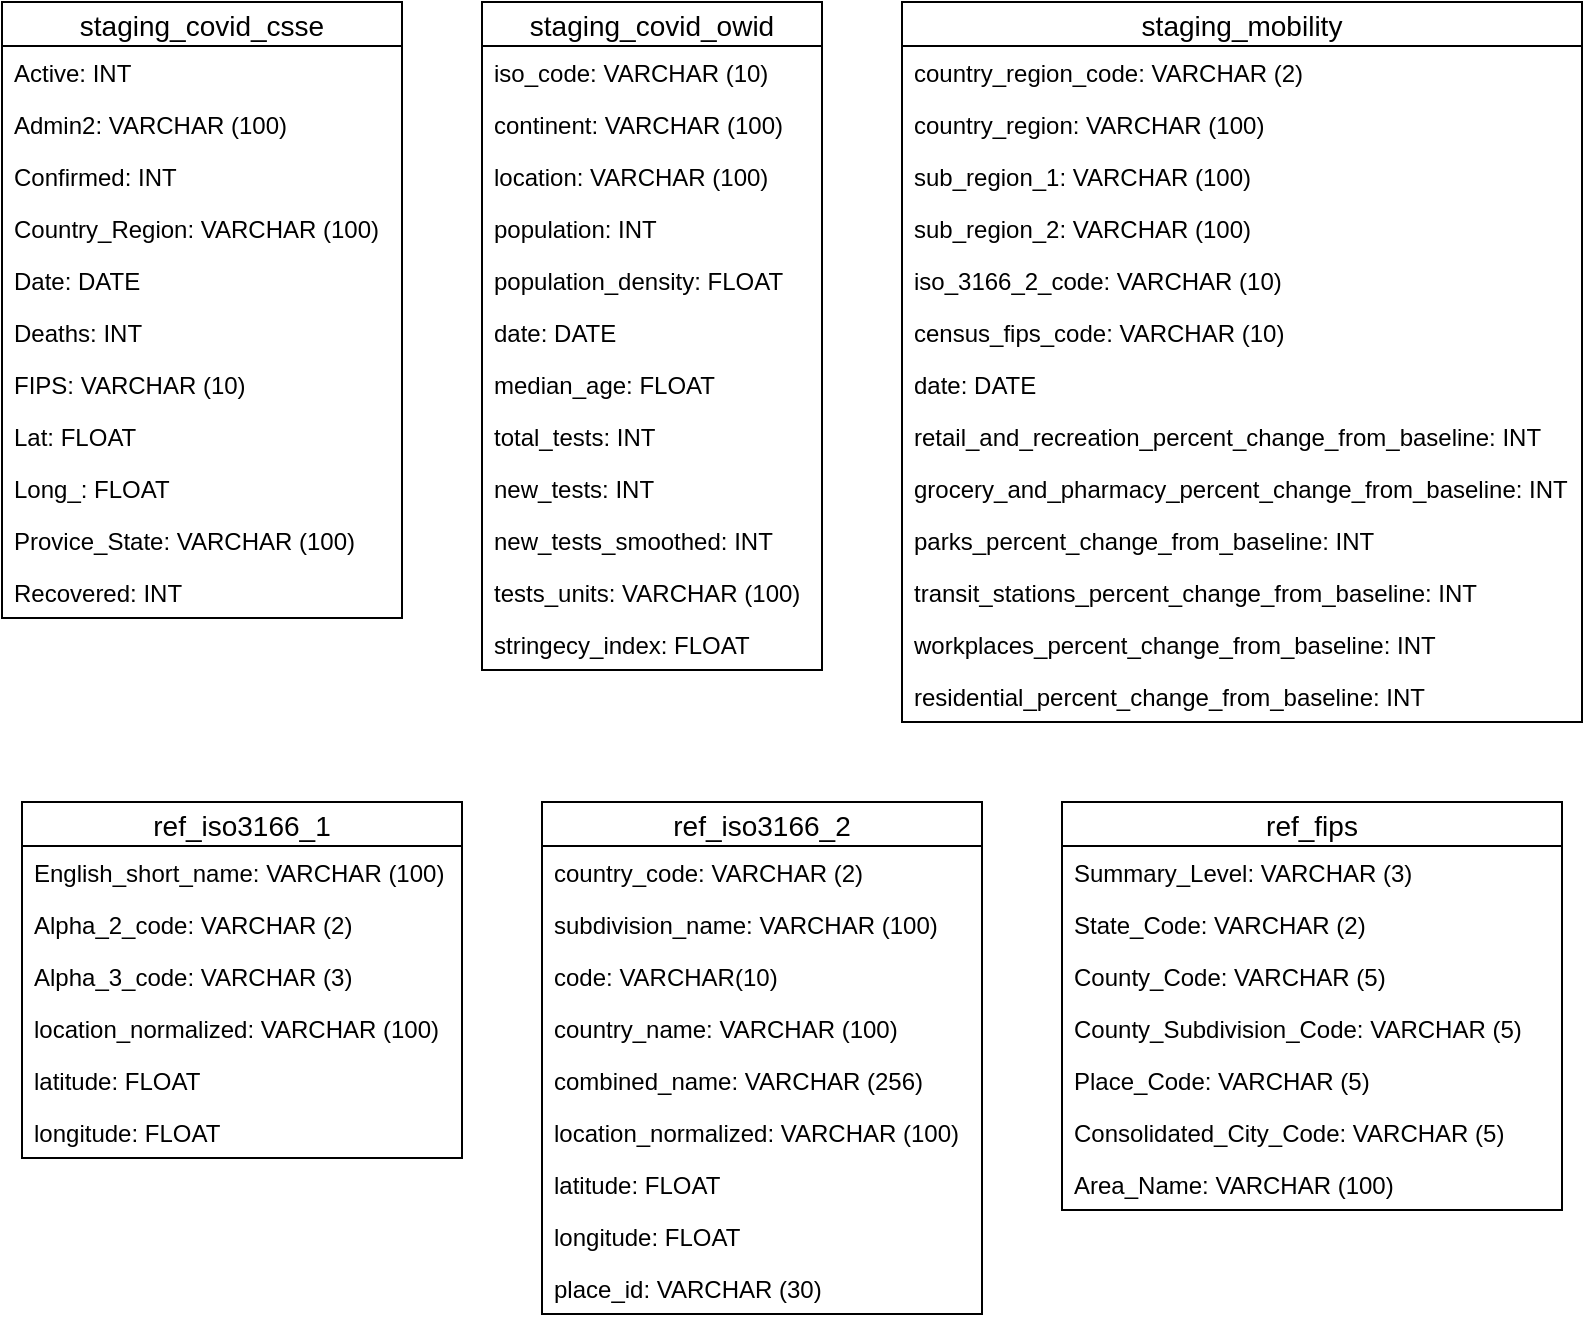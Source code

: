 <mxfile version="13.3.5" type="device"><diagram id="C5RBs43oDa-KdzZeNtuy" name="Page-1"><mxGraphModel dx="786" dy="541" grid="1" gridSize="10" guides="1" tooltips="1" connect="1" arrows="1" fold="1" page="1" pageScale="1" pageWidth="827" pageHeight="1169" math="0" shadow="0"><root><mxCell id="WIyWlLk6GJQsqaUBKTNV-0"/><mxCell id="WIyWlLk6GJQsqaUBKTNV-1" parent="WIyWlLk6GJQsqaUBKTNV-0"/><mxCell id="0DJro2yjPld6_gSCvydu-31" value="staging_mobility" style="swimlane;fontStyle=0;childLayout=stackLayout;horizontal=1;startSize=22;horizontalStack=0;resizeParent=1;resizeParentMax=0;resizeLast=0;collapsible=1;marginBottom=0;align=center;fontSize=14;" parent="WIyWlLk6GJQsqaUBKTNV-1" vertex="1"><mxGeometry x="470" y="40" width="340" height="360" as="geometry"/></mxCell><mxCell id="0DJro2yjPld6_gSCvydu-32" value="country_region_code: VARCHAR (2)" style="text;strokeColor=none;fillColor=none;spacingLeft=4;spacingRight=4;overflow=hidden;rotatable=0;points=[[0,0.5],[1,0.5]];portConstraint=eastwest;fontSize=12;" parent="0DJro2yjPld6_gSCvydu-31" vertex="1"><mxGeometry y="22" width="340" height="26" as="geometry"/></mxCell><mxCell id="0DJro2yjPld6_gSCvydu-33" value="country_region: VARCHAR (100)" style="text;strokeColor=none;fillColor=none;spacingLeft=4;spacingRight=4;overflow=hidden;rotatable=0;points=[[0,0.5],[1,0.5]];portConstraint=eastwest;fontSize=12;" parent="0DJro2yjPld6_gSCvydu-31" vertex="1"><mxGeometry y="48" width="340" height="26" as="geometry"/></mxCell><mxCell id="0DJro2yjPld6_gSCvydu-34" value="sub_region_1: VARCHAR (100)" style="text;strokeColor=none;fillColor=none;spacingLeft=4;spacingRight=4;overflow=hidden;rotatable=0;points=[[0,0.5],[1,0.5]];portConstraint=eastwest;fontSize=12;" parent="0DJro2yjPld6_gSCvydu-31" vertex="1"><mxGeometry y="74" width="340" height="26" as="geometry"/></mxCell><mxCell id="0DJro2yjPld6_gSCvydu-95" value="sub_region_2: VARCHAR (100)" style="text;strokeColor=none;fillColor=none;spacingLeft=4;spacingRight=4;overflow=hidden;rotatable=0;points=[[0,0.5],[1,0.5]];portConstraint=eastwest;fontSize=12;" parent="0DJro2yjPld6_gSCvydu-31" vertex="1"><mxGeometry y="100" width="340" height="26" as="geometry"/></mxCell><mxCell id="0DJro2yjPld6_gSCvydu-96" value="iso_3166_2_code: VARCHAR (10)" style="text;strokeColor=none;fillColor=none;spacingLeft=4;spacingRight=4;overflow=hidden;rotatable=0;points=[[0,0.5],[1,0.5]];portConstraint=eastwest;fontSize=12;" parent="0DJro2yjPld6_gSCvydu-31" vertex="1"><mxGeometry y="126" width="340" height="26" as="geometry"/></mxCell><mxCell id="0DJro2yjPld6_gSCvydu-97" value="census_fips_code: VARCHAR (10)" style="text;strokeColor=none;fillColor=none;spacingLeft=4;spacingRight=4;overflow=hidden;rotatable=0;points=[[0,0.5],[1,0.5]];portConstraint=eastwest;fontSize=12;" parent="0DJro2yjPld6_gSCvydu-31" vertex="1"><mxGeometry y="152" width="340" height="26" as="geometry"/></mxCell><mxCell id="0DJro2yjPld6_gSCvydu-98" value="date: DATE" style="text;strokeColor=none;fillColor=none;spacingLeft=4;spacingRight=4;overflow=hidden;rotatable=0;points=[[0,0.5],[1,0.5]];portConstraint=eastwest;fontSize=12;" parent="0DJro2yjPld6_gSCvydu-31" vertex="1"><mxGeometry y="178" width="340" height="26" as="geometry"/></mxCell><mxCell id="0DJro2yjPld6_gSCvydu-99" value="retail_and_recreation_percent_change_from_baseline: INT" style="text;strokeColor=none;fillColor=none;spacingLeft=4;spacingRight=4;overflow=hidden;rotatable=0;points=[[0,0.5],[1,0.5]];portConstraint=eastwest;fontSize=12;" parent="0DJro2yjPld6_gSCvydu-31" vertex="1"><mxGeometry y="204" width="340" height="26" as="geometry"/></mxCell><mxCell id="0DJro2yjPld6_gSCvydu-100" value="grocery_and_pharmacy_percent_change_from_baseline: INT" style="text;strokeColor=none;fillColor=none;spacingLeft=4;spacingRight=4;overflow=hidden;rotatable=0;points=[[0,0.5],[1,0.5]];portConstraint=eastwest;fontSize=12;" parent="0DJro2yjPld6_gSCvydu-31" vertex="1"><mxGeometry y="230" width="340" height="26" as="geometry"/></mxCell><mxCell id="0DJro2yjPld6_gSCvydu-101" value="parks_percent_change_from_baseline: INT" style="text;strokeColor=none;fillColor=none;spacingLeft=4;spacingRight=4;overflow=hidden;rotatable=0;points=[[0,0.5],[1,0.5]];portConstraint=eastwest;fontSize=12;" parent="0DJro2yjPld6_gSCvydu-31" vertex="1"><mxGeometry y="256" width="340" height="26" as="geometry"/></mxCell><mxCell id="0DJro2yjPld6_gSCvydu-102" value="transit_stations_percent_change_from_baseline: INT" style="text;strokeColor=none;fillColor=none;spacingLeft=4;spacingRight=4;overflow=hidden;rotatable=0;points=[[0,0.5],[1,0.5]];portConstraint=eastwest;fontSize=12;" parent="0DJro2yjPld6_gSCvydu-31" vertex="1"><mxGeometry y="282" width="340" height="26" as="geometry"/></mxCell><mxCell id="0DJro2yjPld6_gSCvydu-103" value="workplaces_percent_change_from_baseline: INT" style="text;strokeColor=none;fillColor=none;spacingLeft=4;spacingRight=4;overflow=hidden;rotatable=0;points=[[0,0.5],[1,0.5]];portConstraint=eastwest;fontSize=12;" parent="0DJro2yjPld6_gSCvydu-31" vertex="1"><mxGeometry y="308" width="340" height="26" as="geometry"/></mxCell><mxCell id="0DJro2yjPld6_gSCvydu-104" value="residential_percent_change_from_baseline: INT" style="text;strokeColor=none;fillColor=none;spacingLeft=4;spacingRight=4;overflow=hidden;rotatable=0;points=[[0,0.5],[1,0.5]];portConstraint=eastwest;fontSize=12;" parent="0DJro2yjPld6_gSCvydu-31" vertex="1"><mxGeometry y="334" width="340" height="26" as="geometry"/></mxCell><mxCell id="0DJro2yjPld6_gSCvydu-23" value="staging_covid_csse" style="swimlane;fontStyle=0;childLayout=stackLayout;horizontal=1;startSize=22;horizontalStack=0;resizeParent=1;resizeParentMax=0;resizeLast=0;collapsible=1;marginBottom=0;align=center;fontSize=14;shadow=0;rounded=0;comic=0;glass=0;swimlaneLine=1;" parent="WIyWlLk6GJQsqaUBKTNV-1" vertex="1"><mxGeometry x="20" y="40" width="200" height="308" as="geometry"/></mxCell><mxCell id="0DJro2yjPld6_gSCvydu-24" value="Active: INT" style="text;strokeColor=none;fillColor=none;spacingLeft=4;spacingRight=4;overflow=hidden;rotatable=0;points=[[0,0.5],[1,0.5]];portConstraint=eastwest;fontSize=12;" parent="0DJro2yjPld6_gSCvydu-23" vertex="1"><mxGeometry y="22" width="200" height="26" as="geometry"/></mxCell><mxCell id="0DJro2yjPld6_gSCvydu-25" value="Admin2: VARCHAR (100)" style="text;strokeColor=none;fillColor=none;spacingLeft=4;spacingRight=4;overflow=hidden;rotatable=0;points=[[0,0.5],[1,0.5]];portConstraint=eastwest;fontSize=12;" parent="0DJro2yjPld6_gSCvydu-23" vertex="1"><mxGeometry y="48" width="200" height="26" as="geometry"/></mxCell><mxCell id="0DJro2yjPld6_gSCvydu-26" value="Confirmed: INT" style="text;strokeColor=none;fillColor=none;spacingLeft=4;spacingRight=4;overflow=hidden;rotatable=0;points=[[0,0.5],[1,0.5]];portConstraint=eastwest;fontSize=12;" parent="0DJro2yjPld6_gSCvydu-23" vertex="1"><mxGeometry y="74" width="200" height="26" as="geometry"/></mxCell><mxCell id="0DJro2yjPld6_gSCvydu-50" value="Country_Region: VARCHAR (100)" style="text;strokeColor=none;fillColor=none;spacingLeft=4;spacingRight=4;overflow=hidden;rotatable=0;points=[[0,0.5],[1,0.5]];portConstraint=eastwest;fontSize=12;" parent="0DJro2yjPld6_gSCvydu-23" vertex="1"><mxGeometry y="100" width="200" height="26" as="geometry"/></mxCell><mxCell id="0DJro2yjPld6_gSCvydu-52" value="Date: DATE" style="text;strokeColor=none;fillColor=none;spacingLeft=4;spacingRight=4;overflow=hidden;rotatable=0;points=[[0,0.5],[1,0.5]];portConstraint=eastwest;fontSize=12;" parent="0DJro2yjPld6_gSCvydu-23" vertex="1"><mxGeometry y="126" width="200" height="26" as="geometry"/></mxCell><mxCell id="0DJro2yjPld6_gSCvydu-53" value="Deaths: INT" style="text;strokeColor=none;fillColor=none;spacingLeft=4;spacingRight=4;overflow=hidden;rotatable=0;points=[[0,0.5],[1,0.5]];portConstraint=eastwest;fontSize=12;" parent="0DJro2yjPld6_gSCvydu-23" vertex="1"><mxGeometry y="152" width="200" height="26" as="geometry"/></mxCell><mxCell id="0DJro2yjPld6_gSCvydu-54" value="FIPS: VARCHAR (10)" style="text;strokeColor=none;fillColor=none;spacingLeft=4;spacingRight=4;overflow=hidden;rotatable=0;points=[[0,0.5],[1,0.5]];portConstraint=eastwest;fontSize=12;" parent="0DJro2yjPld6_gSCvydu-23" vertex="1"><mxGeometry y="178" width="200" height="26" as="geometry"/></mxCell><mxCell id="0DJro2yjPld6_gSCvydu-55" value="Lat: FLOAT" style="text;strokeColor=none;fillColor=none;spacingLeft=4;spacingRight=4;overflow=hidden;rotatable=0;points=[[0,0.5],[1,0.5]];portConstraint=eastwest;fontSize=12;" parent="0DJro2yjPld6_gSCvydu-23" vertex="1"><mxGeometry y="204" width="200" height="26" as="geometry"/></mxCell><mxCell id="0DJro2yjPld6_gSCvydu-56" value="Long_: FLOAT" style="text;strokeColor=none;fillColor=none;spacingLeft=4;spacingRight=4;overflow=hidden;rotatable=0;points=[[0,0.5],[1,0.5]];portConstraint=eastwest;fontSize=12;" parent="0DJro2yjPld6_gSCvydu-23" vertex="1"><mxGeometry y="230" width="200" height="26" as="geometry"/></mxCell><mxCell id="0DJro2yjPld6_gSCvydu-57" value="Provice_State: VARCHAR (100)" style="text;strokeColor=none;fillColor=none;spacingLeft=4;spacingRight=4;overflow=hidden;rotatable=0;points=[[0,0.5],[1,0.5]];portConstraint=eastwest;fontSize=12;" parent="0DJro2yjPld6_gSCvydu-23" vertex="1"><mxGeometry y="256" width="200" height="26" as="geometry"/></mxCell><mxCell id="0DJro2yjPld6_gSCvydu-58" value="Recovered: INT" style="text;strokeColor=none;fillColor=none;spacingLeft=4;spacingRight=4;overflow=hidden;rotatable=0;points=[[0,0.5],[1,0.5]];portConstraint=eastwest;fontSize=12;" parent="0DJro2yjPld6_gSCvydu-23" vertex="1"><mxGeometry y="282" width="200" height="26" as="geometry"/></mxCell><mxCell id="drK9P3u5VhvVaLpDyP60-0" value="ref_iso3166_1" style="swimlane;fontStyle=0;childLayout=stackLayout;horizontal=1;startSize=22;horizontalStack=0;resizeParent=1;resizeParentMax=0;resizeLast=0;collapsible=1;marginBottom=0;align=center;fontSize=14;shadow=0;rounded=0;comic=0;glass=0;swimlaneLine=1;" parent="WIyWlLk6GJQsqaUBKTNV-1" vertex="1"><mxGeometry x="30" y="440" width="220" height="178" as="geometry"/></mxCell><mxCell id="drK9P3u5VhvVaLpDyP60-1" value="English_short_name: VARCHAR (100)" style="text;strokeColor=none;fillColor=none;spacingLeft=4;spacingRight=4;overflow=hidden;rotatable=0;points=[[0,0.5],[1,0.5]];portConstraint=eastwest;fontSize=12;" parent="drK9P3u5VhvVaLpDyP60-0" vertex="1"><mxGeometry y="22" width="220" height="26" as="geometry"/></mxCell><mxCell id="drK9P3u5VhvVaLpDyP60-2" value="Alpha_2_code: VARCHAR (2)" style="text;strokeColor=none;fillColor=none;spacingLeft=4;spacingRight=4;overflow=hidden;rotatable=0;points=[[0,0.5],[1,0.5]];portConstraint=eastwest;fontSize=12;" parent="drK9P3u5VhvVaLpDyP60-0" vertex="1"><mxGeometry y="48" width="220" height="26" as="geometry"/></mxCell><mxCell id="drK9P3u5VhvVaLpDyP60-3" value="Alpha_3_code: VARCHAR (3)" style="text;strokeColor=none;fillColor=none;spacingLeft=4;spacingRight=4;overflow=hidden;rotatable=0;points=[[0,0.5],[1,0.5]];portConstraint=eastwest;fontSize=12;" parent="drK9P3u5VhvVaLpDyP60-0" vertex="1"><mxGeometry y="74" width="220" height="26" as="geometry"/></mxCell><mxCell id="drK9P3u5VhvVaLpDyP60-4" value="location_normalized: VARCHAR (100)" style="text;strokeColor=none;fillColor=none;spacingLeft=4;spacingRight=4;overflow=hidden;rotatable=0;points=[[0,0.5],[1,0.5]];portConstraint=eastwest;fontSize=12;" parent="drK9P3u5VhvVaLpDyP60-0" vertex="1"><mxGeometry y="100" width="220" height="26" as="geometry"/></mxCell><mxCell id="drK9P3u5VhvVaLpDyP60-5" value="latitude: FLOAT" style="text;strokeColor=none;fillColor=none;spacingLeft=4;spacingRight=4;overflow=hidden;rotatable=0;points=[[0,0.5],[1,0.5]];portConstraint=eastwest;fontSize=12;" parent="drK9P3u5VhvVaLpDyP60-0" vertex="1"><mxGeometry y="126" width="220" height="26" as="geometry"/></mxCell><mxCell id="drK9P3u5VhvVaLpDyP60-6" value="longitude: FLOAT" style="text;strokeColor=none;fillColor=none;spacingLeft=4;spacingRight=4;overflow=hidden;rotatable=0;points=[[0,0.5],[1,0.5]];portConstraint=eastwest;fontSize=12;" parent="drK9P3u5VhvVaLpDyP60-0" vertex="1"><mxGeometry y="152" width="220" height="26" as="geometry"/></mxCell><mxCell id="drK9P3u5VhvVaLpDyP60-12" value="ref_iso3166_2" style="swimlane;fontStyle=0;childLayout=stackLayout;horizontal=1;startSize=22;horizontalStack=0;resizeParent=1;resizeParentMax=0;resizeLast=0;collapsible=1;marginBottom=0;align=center;fontSize=14;shadow=0;rounded=0;comic=0;glass=0;swimlaneLine=1;" parent="WIyWlLk6GJQsqaUBKTNV-1" vertex="1"><mxGeometry x="290" y="440" width="220" height="256" as="geometry"/></mxCell><mxCell id="drK9P3u5VhvVaLpDyP60-13" value="country_code: VARCHAR (2)" style="text;strokeColor=none;fillColor=none;spacingLeft=4;spacingRight=4;overflow=hidden;rotatable=0;points=[[0,0.5],[1,0.5]];portConstraint=eastwest;fontSize=12;" parent="drK9P3u5VhvVaLpDyP60-12" vertex="1"><mxGeometry y="22" width="220" height="26" as="geometry"/></mxCell><mxCell id="drK9P3u5VhvVaLpDyP60-14" value="subdivision_name: VARCHAR (100)" style="text;strokeColor=none;fillColor=none;spacingLeft=4;spacingRight=4;overflow=hidden;rotatable=0;points=[[0,0.5],[1,0.5]];portConstraint=eastwest;fontSize=12;" parent="drK9P3u5VhvVaLpDyP60-12" vertex="1"><mxGeometry y="48" width="220" height="26" as="geometry"/></mxCell><mxCell id="drK9P3u5VhvVaLpDyP60-15" value="code: VARCHAR(10)" style="text;strokeColor=none;fillColor=none;spacingLeft=4;spacingRight=4;overflow=hidden;rotatable=0;points=[[0,0.5],[1,0.5]];portConstraint=eastwest;fontSize=12;" parent="drK9P3u5VhvVaLpDyP60-12" vertex="1"><mxGeometry y="74" width="220" height="26" as="geometry"/></mxCell><mxCell id="drK9P3u5VhvVaLpDyP60-16" value="country_name: VARCHAR (100)" style="text;strokeColor=none;fillColor=none;spacingLeft=4;spacingRight=4;overflow=hidden;rotatable=0;points=[[0,0.5],[1,0.5]];portConstraint=eastwest;fontSize=12;" parent="drK9P3u5VhvVaLpDyP60-12" vertex="1"><mxGeometry y="100" width="220" height="26" as="geometry"/></mxCell><mxCell id="drK9P3u5VhvVaLpDyP60-17" value="combined_name: VARCHAR (256)" style="text;strokeColor=none;fillColor=none;spacingLeft=4;spacingRight=4;overflow=hidden;rotatable=0;points=[[0,0.5],[1,0.5]];portConstraint=eastwest;fontSize=12;" parent="drK9P3u5VhvVaLpDyP60-12" vertex="1"><mxGeometry y="126" width="220" height="26" as="geometry"/></mxCell><mxCell id="drK9P3u5VhvVaLpDyP60-18" value="location_normalized: VARCHAR (100)" style="text;strokeColor=none;fillColor=none;spacingLeft=4;spacingRight=4;overflow=hidden;rotatable=0;points=[[0,0.5],[1,0.5]];portConstraint=eastwest;fontSize=12;" parent="drK9P3u5VhvVaLpDyP60-12" vertex="1"><mxGeometry y="152" width="220" height="26" as="geometry"/></mxCell><mxCell id="drK9P3u5VhvVaLpDyP60-19" value="latitude: FLOAT" style="text;strokeColor=none;fillColor=none;spacingLeft=4;spacingRight=4;overflow=hidden;rotatable=0;points=[[0,0.5],[1,0.5]];portConstraint=eastwest;fontSize=12;" parent="drK9P3u5VhvVaLpDyP60-12" vertex="1"><mxGeometry y="178" width="220" height="26" as="geometry"/></mxCell><mxCell id="drK9P3u5VhvVaLpDyP60-20" value="longitude: FLOAT" style="text;strokeColor=none;fillColor=none;spacingLeft=4;spacingRight=4;overflow=hidden;rotatable=0;points=[[0,0.5],[1,0.5]];portConstraint=eastwest;fontSize=12;" parent="drK9P3u5VhvVaLpDyP60-12" vertex="1"><mxGeometry y="204" width="220" height="26" as="geometry"/></mxCell><mxCell id="drK9P3u5VhvVaLpDyP60-21" value="place_id: VARCHAR (30)" style="text;strokeColor=none;fillColor=none;spacingLeft=4;spacingRight=4;overflow=hidden;rotatable=0;points=[[0,0.5],[1,0.5]];portConstraint=eastwest;fontSize=12;" parent="drK9P3u5VhvVaLpDyP60-12" vertex="1"><mxGeometry y="230" width="220" height="26" as="geometry"/></mxCell><mxCell id="drK9P3u5VhvVaLpDyP60-22" value="ref_fips" style="swimlane;fontStyle=0;childLayout=stackLayout;horizontal=1;startSize=22;horizontalStack=0;resizeParent=1;resizeParentMax=0;resizeLast=0;collapsible=1;marginBottom=0;align=center;fontSize=14;shadow=0;rounded=0;comic=0;glass=0;swimlaneLine=1;" parent="WIyWlLk6GJQsqaUBKTNV-1" vertex="1"><mxGeometry x="550" y="440" width="250" height="204" as="geometry"/></mxCell><mxCell id="drK9P3u5VhvVaLpDyP60-23" value="Summary_Level: VARCHAR (3)" style="text;strokeColor=none;fillColor=none;spacingLeft=4;spacingRight=4;overflow=hidden;rotatable=0;points=[[0,0.5],[1,0.5]];portConstraint=eastwest;fontSize=12;" parent="drK9P3u5VhvVaLpDyP60-22" vertex="1"><mxGeometry y="22" width="250" height="26" as="geometry"/></mxCell><mxCell id="drK9P3u5VhvVaLpDyP60-24" value="State_Code: VARCHAR (2)" style="text;strokeColor=none;fillColor=none;spacingLeft=4;spacingRight=4;overflow=hidden;rotatable=0;points=[[0,0.5],[1,0.5]];portConstraint=eastwest;fontSize=12;" parent="drK9P3u5VhvVaLpDyP60-22" vertex="1"><mxGeometry y="48" width="250" height="26" as="geometry"/></mxCell><mxCell id="drK9P3u5VhvVaLpDyP60-25" value="County_Code: VARCHAR (5)" style="text;strokeColor=none;fillColor=none;spacingLeft=4;spacingRight=4;overflow=hidden;rotatable=0;points=[[0,0.5],[1,0.5]];portConstraint=eastwest;fontSize=12;" parent="drK9P3u5VhvVaLpDyP60-22" vertex="1"><mxGeometry y="74" width="250" height="26" as="geometry"/></mxCell><mxCell id="drK9P3u5VhvVaLpDyP60-26" value="County_Subdivision_Code: VARCHAR (5)" style="text;strokeColor=none;fillColor=none;spacingLeft=4;spacingRight=4;overflow=hidden;rotatable=0;points=[[0,0.5],[1,0.5]];portConstraint=eastwest;fontSize=12;" parent="drK9P3u5VhvVaLpDyP60-22" vertex="1"><mxGeometry y="100" width="250" height="26" as="geometry"/></mxCell><mxCell id="drK9P3u5VhvVaLpDyP60-27" value="Place_Code: VARCHAR (5)" style="text;strokeColor=none;fillColor=none;spacingLeft=4;spacingRight=4;overflow=hidden;rotatable=0;points=[[0,0.5],[1,0.5]];portConstraint=eastwest;fontSize=12;" parent="drK9P3u5VhvVaLpDyP60-22" vertex="1"><mxGeometry y="126" width="250" height="26" as="geometry"/></mxCell><mxCell id="drK9P3u5VhvVaLpDyP60-28" value="Consolidated_City_Code: VARCHAR (5)" style="text;strokeColor=none;fillColor=none;spacingLeft=4;spacingRight=4;overflow=hidden;rotatable=0;points=[[0,0.5],[1,0.5]];portConstraint=eastwest;fontSize=12;" parent="drK9P3u5VhvVaLpDyP60-22" vertex="1"><mxGeometry y="152" width="250" height="26" as="geometry"/></mxCell><mxCell id="drK9P3u5VhvVaLpDyP60-29" value="Area_Name: VARCHAR (100)" style="text;strokeColor=none;fillColor=none;spacingLeft=4;spacingRight=4;overflow=hidden;rotatable=0;points=[[0,0.5],[1,0.5]];portConstraint=eastwest;fontSize=12;" parent="drK9P3u5VhvVaLpDyP60-22" vertex="1"><mxGeometry y="178" width="250" height="26" as="geometry"/></mxCell><mxCell id="0DJro2yjPld6_gSCvydu-27" value="staging_covid_owid" style="swimlane;fontStyle=0;childLayout=stackLayout;horizontal=1;startSize=22;horizontalStack=0;resizeParent=1;resizeParentMax=0;resizeLast=0;collapsible=1;marginBottom=0;align=center;fontSize=14;" parent="WIyWlLk6GJQsqaUBKTNV-1" vertex="1"><mxGeometry x="260" y="40" width="170" height="334" as="geometry"/></mxCell><mxCell id="0DJro2yjPld6_gSCvydu-28" value="iso_code: VARCHAR (10)" style="text;strokeColor=none;fillColor=none;spacingLeft=4;spacingRight=4;overflow=hidden;rotatable=0;points=[[0,0.5],[1,0.5]];portConstraint=eastwest;fontSize=12;" parent="0DJro2yjPld6_gSCvydu-27" vertex="1"><mxGeometry y="22" width="170" height="26" as="geometry"/></mxCell><mxCell id="0DJro2yjPld6_gSCvydu-29" value="continent: VARCHAR (100)" style="text;strokeColor=none;fillColor=none;spacingLeft=4;spacingRight=4;overflow=hidden;rotatable=0;points=[[0,0.5],[1,0.5]];portConstraint=eastwest;fontSize=12;" parent="0DJro2yjPld6_gSCvydu-27" vertex="1"><mxGeometry y="48" width="170" height="26" as="geometry"/></mxCell><mxCell id="0DJro2yjPld6_gSCvydu-30" value="location: VARCHAR (100)" style="text;strokeColor=none;fillColor=none;spacingLeft=4;spacingRight=4;overflow=hidden;rotatable=0;points=[[0,0.5],[1,0.5]];portConstraint=eastwest;fontSize=12;" parent="0DJro2yjPld6_gSCvydu-27" vertex="1"><mxGeometry y="74" width="170" height="26" as="geometry"/></mxCell><mxCell id="0DJro2yjPld6_gSCvydu-62" value="population: INT" style="text;strokeColor=none;fillColor=none;spacingLeft=4;spacingRight=4;overflow=hidden;rotatable=0;points=[[0,0.5],[1,0.5]];portConstraint=eastwest;fontSize=12;" parent="0DJro2yjPld6_gSCvydu-27" vertex="1"><mxGeometry y="100" width="170" height="26" as="geometry"/></mxCell><mxCell id="0DJro2yjPld6_gSCvydu-63" value="population_density: FLOAT" style="text;strokeColor=none;fillColor=none;spacingLeft=4;spacingRight=4;overflow=hidden;rotatable=0;points=[[0,0.5],[1,0.5]];portConstraint=eastwest;fontSize=12;" parent="0DJro2yjPld6_gSCvydu-27" vertex="1"><mxGeometry y="126" width="170" height="26" as="geometry"/></mxCell><mxCell id="0DJro2yjPld6_gSCvydu-64" value="date: DATE" style="text;strokeColor=none;fillColor=none;spacingLeft=4;spacingRight=4;overflow=hidden;rotatable=0;points=[[0,0.5],[1,0.5]];portConstraint=eastwest;fontSize=12;" parent="0DJro2yjPld6_gSCvydu-27" vertex="1"><mxGeometry y="152" width="170" height="26" as="geometry"/></mxCell><mxCell id="0DJro2yjPld6_gSCvydu-65" value="median_age: FLOAT" style="text;strokeColor=none;fillColor=none;spacingLeft=4;spacingRight=4;overflow=hidden;rotatable=0;points=[[0,0.5],[1,0.5]];portConstraint=eastwest;fontSize=12;" parent="0DJro2yjPld6_gSCvydu-27" vertex="1"><mxGeometry y="178" width="170" height="26" as="geometry"/></mxCell><mxCell id="0DJro2yjPld6_gSCvydu-66" value="total_tests: INT" style="text;strokeColor=none;fillColor=none;spacingLeft=4;spacingRight=4;overflow=hidden;rotatable=0;points=[[0,0.5],[1,0.5]];portConstraint=eastwest;fontSize=12;" parent="0DJro2yjPld6_gSCvydu-27" vertex="1"><mxGeometry y="204" width="170" height="26" as="geometry"/></mxCell><mxCell id="0DJro2yjPld6_gSCvydu-67" value="new_tests: INT" style="text;strokeColor=none;fillColor=none;spacingLeft=4;spacingRight=4;overflow=hidden;rotatable=0;points=[[0,0.5],[1,0.5]];portConstraint=eastwest;fontSize=12;" parent="0DJro2yjPld6_gSCvydu-27" vertex="1"><mxGeometry y="230" width="170" height="26" as="geometry"/></mxCell><mxCell id="V8hc6ywUF_gO1a_hLYOC-2" value="new_tests_smoothed: INT" style="text;strokeColor=none;fillColor=none;spacingLeft=4;spacingRight=4;overflow=hidden;rotatable=0;points=[[0,0.5],[1,0.5]];portConstraint=eastwest;fontSize=12;" vertex="1" parent="0DJro2yjPld6_gSCvydu-27"><mxGeometry y="256" width="170" height="26" as="geometry"/></mxCell><mxCell id="0DJro2yjPld6_gSCvydu-68" value="tests_units: VARCHAR (100)" style="text;strokeColor=none;fillColor=none;spacingLeft=4;spacingRight=4;overflow=hidden;rotatable=0;points=[[0,0.5],[1,0.5]];portConstraint=eastwest;fontSize=12;" parent="0DJro2yjPld6_gSCvydu-27" vertex="1"><mxGeometry y="282" width="170" height="26" as="geometry"/></mxCell><mxCell id="0DJro2yjPld6_gSCvydu-69" value="stringecy_index: FLOAT" style="text;strokeColor=none;fillColor=none;spacingLeft=4;spacingRight=4;overflow=hidden;rotatable=0;points=[[0,0.5],[1,0.5]];portConstraint=eastwest;fontSize=12;" parent="0DJro2yjPld6_gSCvydu-27" vertex="1"><mxGeometry y="308" width="170" height="26" as="geometry"/></mxCell></root></mxGraphModel></diagram></mxfile>